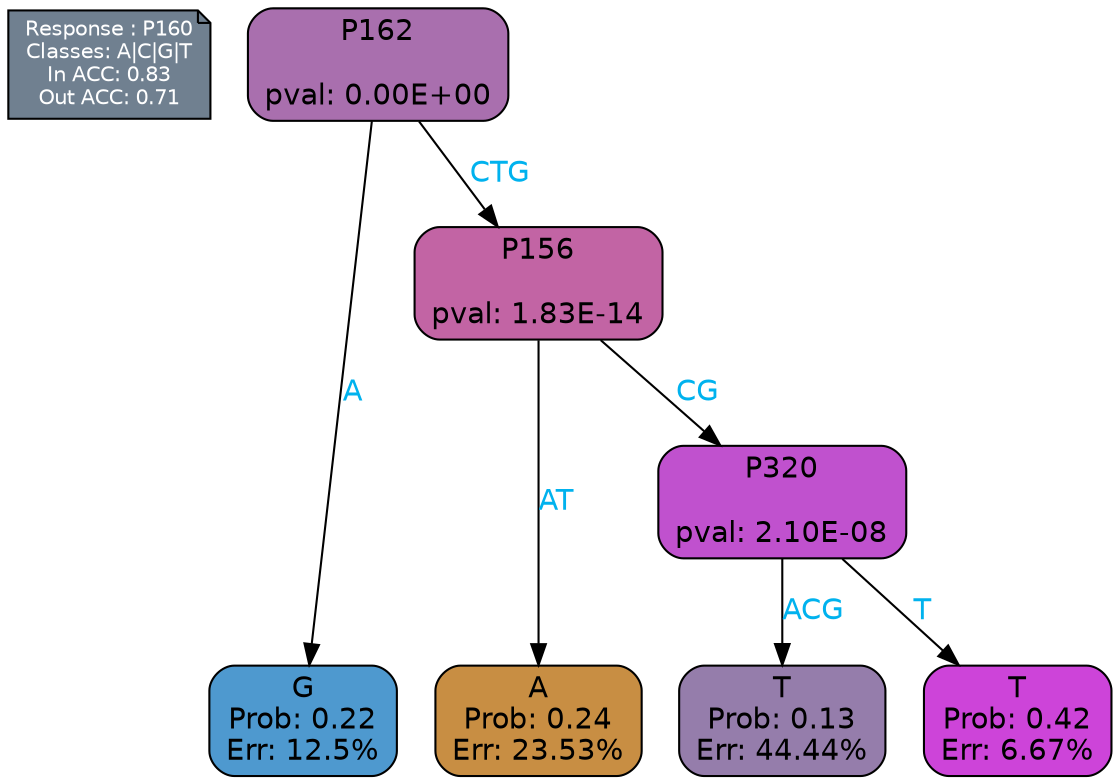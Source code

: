 digraph Tree {
node [shape=box, style="filled, rounded", color="black", fontname=helvetica] ;
graph [ranksep=equally, splines=polylines, bgcolor=transparent, dpi=600] ;
edge [fontname=helvetica] ;
LEGEND [label="Response : P160
Classes: A|C|G|T
In ACC: 0.83
Out ACC: 0.71
",shape=note,align=left,style=filled,fillcolor="slategray",fontcolor="white",fontsize=10];1 [label="P162

pval: 0.00E+00", fillcolor="#a96fae"] ;
2 [label="G
Prob: 0.22
Err: 12.5%", fillcolor="#4e99cf"] ;
3 [label="P156

pval: 1.83E-14", fillcolor="#c264a4"] ;
4 [label="A
Prob: 0.24
Err: 23.53%", fillcolor="#c88e43"] ;
5 [label="P320

pval: 2.10E-08", fillcolor="#c051ce"] ;
6 [label="T
Prob: 0.13
Err: 44.44%", fillcolor="#957dab"] ;
7 [label="T
Prob: 0.42
Err: 6.67%", fillcolor="#cd44d9"] ;
1 -> 2 [label="A",fontcolor=deepskyblue2] ;
1 -> 3 [label="CTG",fontcolor=deepskyblue2] ;
3 -> 4 [label="AT",fontcolor=deepskyblue2] ;
3 -> 5 [label="CG",fontcolor=deepskyblue2] ;
5 -> 6 [label="ACG",fontcolor=deepskyblue2] ;
5 -> 7 [label="T",fontcolor=deepskyblue2] ;
{rank = same; 2;4;6;7;}{rank = same; LEGEND;1;}}